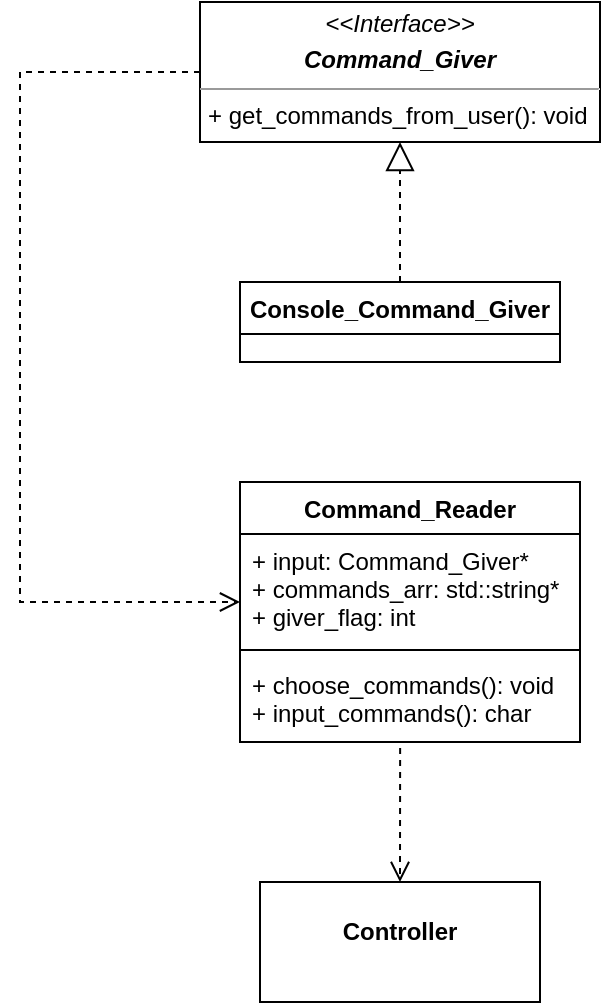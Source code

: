 <mxfile version="20.5.1" type="device"><diagram id="rCvMb59yeTZqRGZRebEu" name="Страница 1"><mxGraphModel dx="1422" dy="794" grid="1" gridSize="10" guides="1" tooltips="1" connect="1" arrows="1" fold="1" page="1" pageScale="1" pageWidth="827" pageHeight="1169" math="0" shadow="0"><root><mxCell id="0"/><mxCell id="1" parent="0"/><mxCell id="xYMMM5UzCA5la650TLkA-1" value="&lt;p style=&quot;margin:0px;margin-top:4px;text-align:center;&quot;&gt;&lt;i&gt;&amp;lt;&amp;lt;Interface&amp;gt;&amp;gt;&lt;/i&gt;&lt;/p&gt;&lt;p style=&quot;margin:0px;margin-top:4px;text-align:center;&quot;&gt;&lt;i&gt;&lt;b&gt;Command_Giver&lt;/b&gt;&lt;/i&gt;&lt;/p&gt;&lt;hr size=&quot;1&quot;&gt;&lt;p style=&quot;margin:0px;margin-left:4px;&quot;&gt;+ get_commands_from_user(): void&lt;/p&gt;" style="verticalAlign=top;align=left;overflow=fill;fontSize=12;fontFamily=Helvetica;html=1;" vertex="1" parent="1"><mxGeometry x="300" y="100" width="200" height="70" as="geometry"/></mxCell><mxCell id="xYMMM5UzCA5la650TLkA-2" value="" style="endArrow=block;dashed=1;endFill=0;endSize=12;html=1;rounded=0;entryX=0.5;entryY=1;entryDx=0;entryDy=0;" edge="1" parent="1" target="xYMMM5UzCA5la650TLkA-1"><mxGeometry width="160" relative="1" as="geometry"><mxPoint x="400" y="240" as="sourcePoint"/><mxPoint x="490" y="210" as="targetPoint"/></mxGeometry></mxCell><mxCell id="xYMMM5UzCA5la650TLkA-3" value="Console_Command_Giver" style="swimlane;fontStyle=1;align=center;verticalAlign=top;childLayout=stackLayout;horizontal=1;startSize=26;horizontalStack=0;resizeParent=1;resizeParentMax=0;resizeLast=0;collapsible=1;marginBottom=0;" vertex="1" parent="1"><mxGeometry x="320" y="240" width="160" height="40" as="geometry"/></mxCell><mxCell id="xYMMM5UzCA5la650TLkA-7" value="Command_Reader" style="swimlane;fontStyle=1;align=center;verticalAlign=top;childLayout=stackLayout;horizontal=1;startSize=26;horizontalStack=0;resizeParent=1;resizeParentMax=0;resizeLast=0;collapsible=1;marginBottom=0;" vertex="1" parent="1"><mxGeometry x="320" y="340" width="170" height="130" as="geometry"/></mxCell><mxCell id="xYMMM5UzCA5la650TLkA-8" value="+ input: Command_Giver*&#10;+ commands_arr: std::string*&#10;+ giver_flag: int" style="text;strokeColor=none;fillColor=none;align=left;verticalAlign=top;spacingLeft=4;spacingRight=4;overflow=hidden;rotatable=0;points=[[0,0.5],[1,0.5]];portConstraint=eastwest;" vertex="1" parent="xYMMM5UzCA5la650TLkA-7"><mxGeometry y="26" width="170" height="54" as="geometry"/></mxCell><mxCell id="xYMMM5UzCA5la650TLkA-9" value="" style="line;strokeWidth=1;fillColor=none;align=left;verticalAlign=middle;spacingTop=-1;spacingLeft=3;spacingRight=3;rotatable=0;labelPosition=right;points=[];portConstraint=eastwest;strokeColor=inherit;" vertex="1" parent="xYMMM5UzCA5la650TLkA-7"><mxGeometry y="80" width="170" height="8" as="geometry"/></mxCell><mxCell id="xYMMM5UzCA5la650TLkA-10" value="+ choose_commands(): void&#10;+ input_commands(): char" style="text;strokeColor=none;fillColor=none;align=left;verticalAlign=top;spacingLeft=4;spacingRight=4;overflow=hidden;rotatable=0;points=[[0,0.5],[1,0.5]];portConstraint=eastwest;" vertex="1" parent="xYMMM5UzCA5la650TLkA-7"><mxGeometry y="88" width="170" height="42" as="geometry"/></mxCell><mxCell id="xYMMM5UzCA5la650TLkA-11" value="" style="html=1;verticalAlign=bottom;endArrow=open;dashed=1;endSize=8;rounded=0;exitX=0;exitY=0.5;exitDx=0;exitDy=0;" edge="1" parent="1" source="xYMMM5UzCA5la650TLkA-1"><mxGeometry relative="1" as="geometry"><mxPoint x="180" y="260" as="sourcePoint"/><mxPoint x="320" y="400" as="targetPoint"/><Array as="points"><mxPoint x="210" y="135"/><mxPoint x="210" y="400"/></Array></mxGeometry></mxCell><mxCell id="xYMMM5UzCA5la650TLkA-13" value="&lt;p style=&quot;margin:0px;margin-top:4px;text-align:center;&quot;&gt;&lt;br&gt;&lt;b&gt;Controller&lt;/b&gt;&lt;/p&gt;" style="verticalAlign=top;align=left;overflow=fill;fontSize=12;fontFamily=Helvetica;html=1;" vertex="1" parent="1"><mxGeometry x="330" y="540" width="140" height="60" as="geometry"/></mxCell><mxCell id="xYMMM5UzCA5la650TLkA-15" value="" style="html=1;verticalAlign=bottom;endArrow=open;dashed=1;endSize=8;rounded=0;entryX=0.5;entryY=0;entryDx=0;entryDy=0;exitX=0.471;exitY=1.071;exitDx=0;exitDy=0;exitPerimeter=0;" edge="1" parent="1" source="xYMMM5UzCA5la650TLkA-10" target="xYMMM5UzCA5la650TLkA-13"><mxGeometry relative="1" as="geometry"><mxPoint x="380" y="430" as="sourcePoint"/><mxPoint x="300" y="430" as="targetPoint"/></mxGeometry></mxCell></root></mxGraphModel></diagram></mxfile>